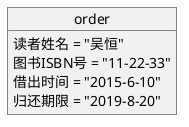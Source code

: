 @startuml

object order {
	 	读者姓名 = "吴恒"
	 	图书ISBN号 = "11-22-33"
	 	借出时间 = "2015-6-10"
	 	归还期限 = "2019-8-20"
}


@endumlml